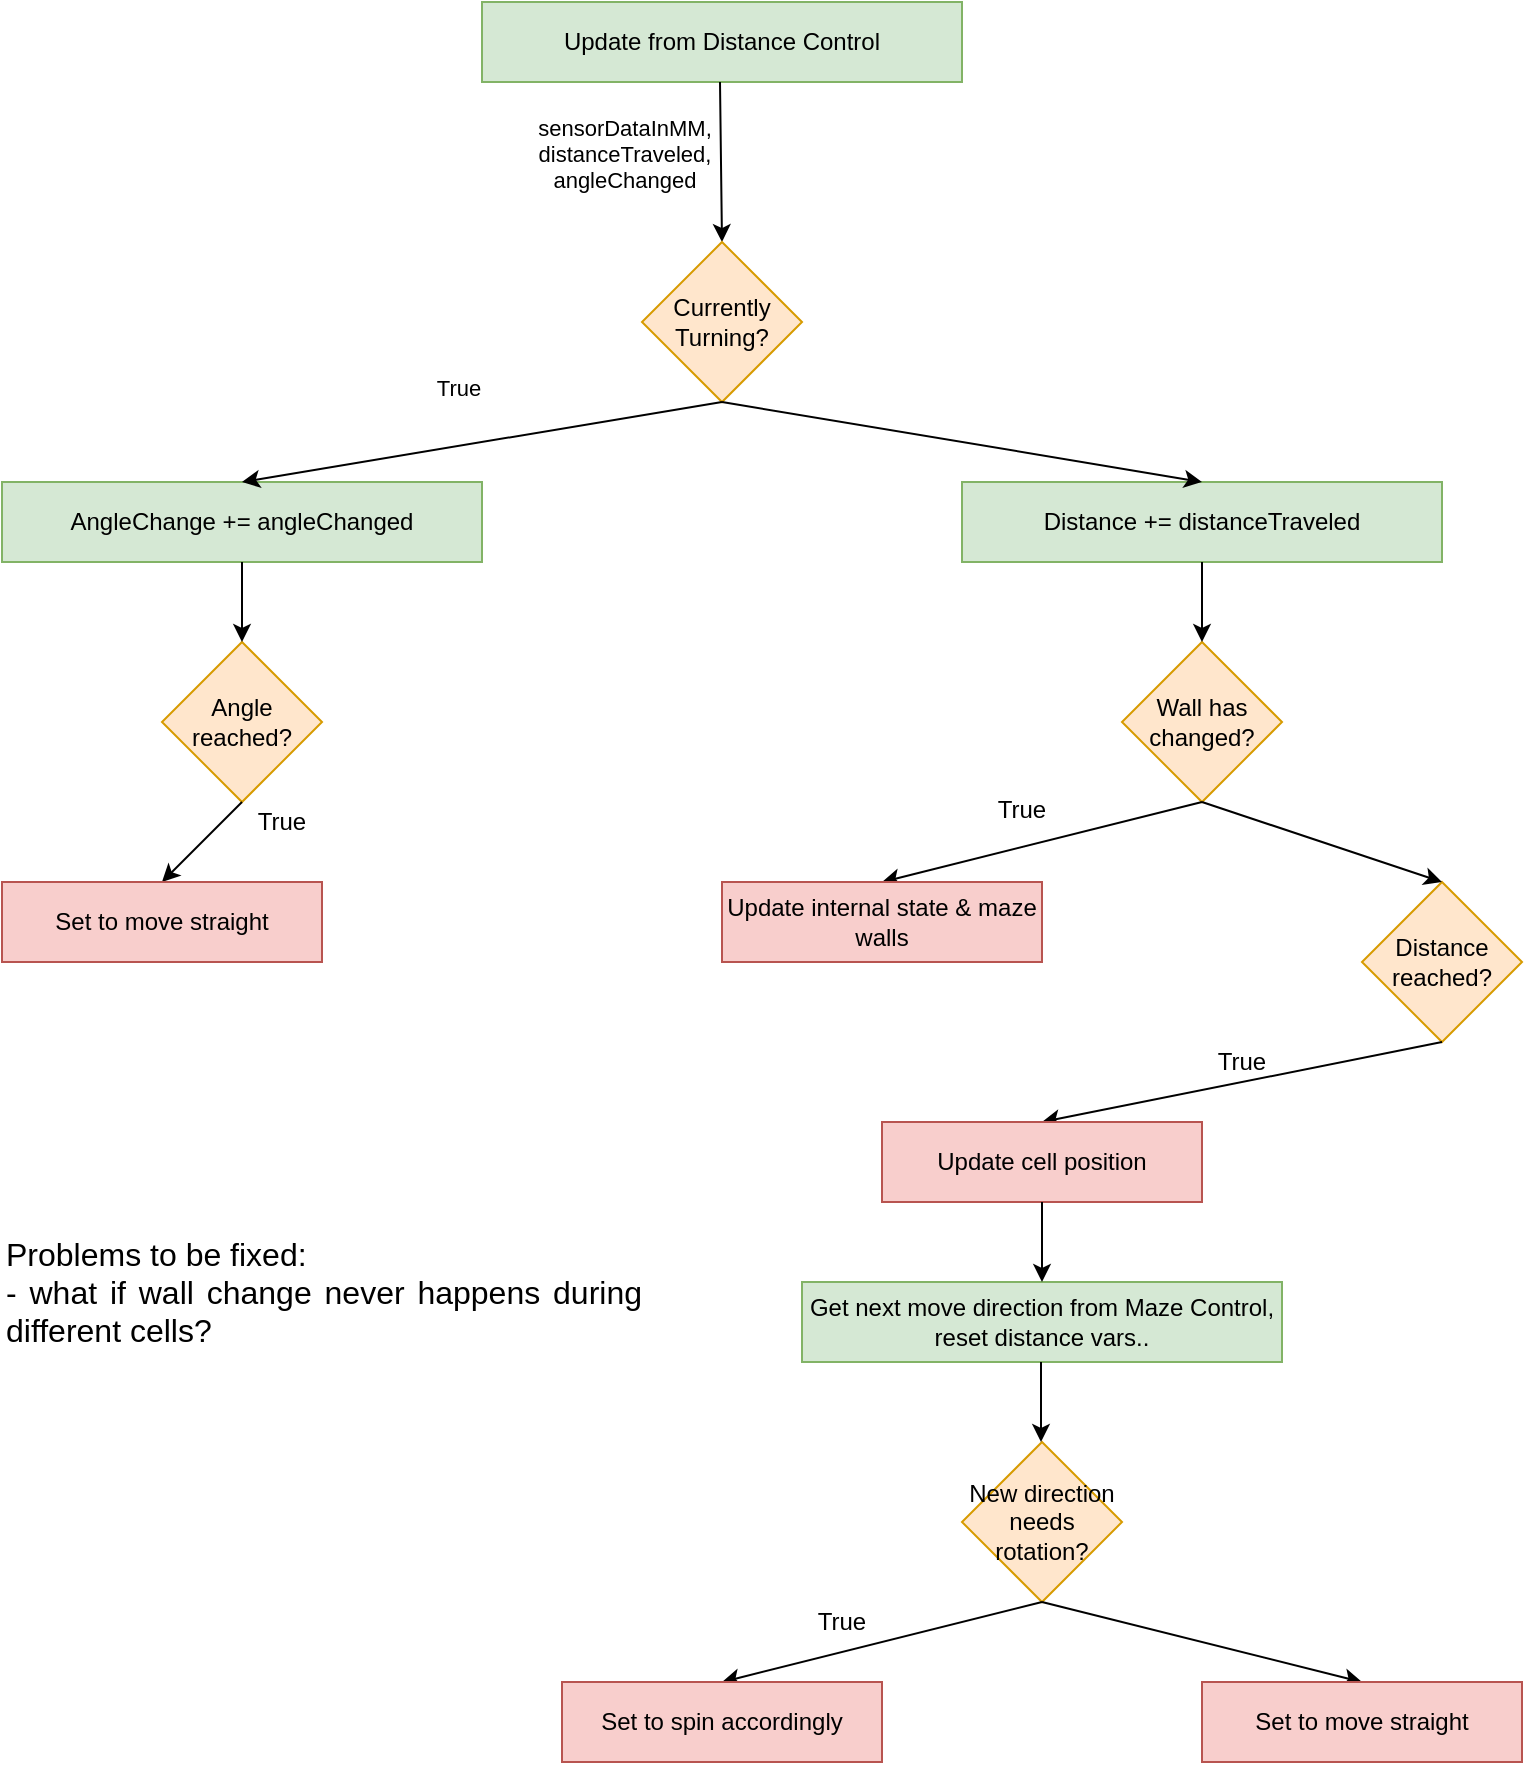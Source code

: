<mxfile version="14.4.7"><diagram id="zhvrsy8GT4eVC54TQwAV" name="Page-1"><mxGraphModel dx="1422" dy="763" grid="1" gridSize="10" guides="1" tooltips="1" connect="1" arrows="1" fold="1" page="1" pageScale="1" pageWidth="850" pageHeight="1100" math="0" shadow="0"><root><mxCell id="0"/><mxCell id="1" parent="0"/><mxCell id="CDTs4MyFWM2ux_Y4oE1e-9" value="Update from Distance Control" style="rounded=0;whiteSpace=wrap;html=1;fillColor=#d5e8d4;strokeColor=#82b366;" vertex="1" parent="1"><mxGeometry x="280" y="40" width="240" height="40" as="geometry"/></mxCell><mxCell id="CDTs4MyFWM2ux_Y4oE1e-18" style="edgeStyle=orthogonalEdgeStyle;rounded=0;orthogonalLoop=1;jettySize=auto;html=1;exitX=0.5;exitY=1;exitDx=0;exitDy=0;entryX=0.5;entryY=0;entryDx=0;entryDy=0;" edge="1" parent="1" target="CDTs4MyFWM2ux_Y4oE1e-21"><mxGeometry relative="1" as="geometry"><mxPoint x="399" y="80" as="sourcePoint"/><mxPoint x="400" y="210" as="targetPoint"/></mxGeometry></mxCell><mxCell id="CDTs4MyFWM2ux_Y4oE1e-19" value="&lt;div&gt;sensorDataInMM, &lt;br&gt;&lt;/div&gt;&lt;div&gt;distanceTraveled, &lt;br&gt;&lt;/div&gt;&lt;div&gt;angleChanged&lt;br&gt;&lt;/div&gt;" style="edgeLabel;html=1;align=center;verticalAlign=middle;resizable=0;points=[];" vertex="1" connectable="0" parent="CDTs4MyFWM2ux_Y4oE1e-18"><mxGeometry x="-0.122" y="1" relative="1" as="geometry"><mxPoint x="-50" as="offset"/></mxGeometry></mxCell><mxCell id="CDTs4MyFWM2ux_Y4oE1e-21" value="Currently Turning?" style="rhombus;whiteSpace=wrap;html=1;rounded=0;fillColor=#ffe6cc;strokeColor=#d79b00;" vertex="1" parent="1"><mxGeometry x="360" y="160" width="80" height="80" as="geometry"/></mxCell><mxCell id="CDTs4MyFWM2ux_Y4oE1e-22" value="AngleChange += angleChanged" style="rounded=0;whiteSpace=wrap;html=1;fillColor=#d5e8d4;strokeColor=#82b366;" vertex="1" parent="1"><mxGeometry x="40" y="280" width="240" height="40" as="geometry"/></mxCell><mxCell id="CDTs4MyFWM2ux_Y4oE1e-23" value="" style="endArrow=classic;html=1;exitX=0.5;exitY=1;exitDx=0;exitDy=0;entryX=0.5;entryY=0;entryDx=0;entryDy=0;" edge="1" parent="1" source="CDTs4MyFWM2ux_Y4oE1e-21" target="CDTs4MyFWM2ux_Y4oE1e-22"><mxGeometry width="50" height="50" relative="1" as="geometry"><mxPoint x="360" y="290" as="sourcePoint"/><mxPoint x="410" y="240" as="targetPoint"/></mxGeometry></mxCell><mxCell id="CDTs4MyFWM2ux_Y4oE1e-24" value="True" style="edgeLabel;html=1;align=center;verticalAlign=middle;resizable=0;points=[];" vertex="1" connectable="0" parent="1"><mxGeometry x="270" y="272" as="geometry"><mxPoint x="-2" y="-39" as="offset"/></mxGeometry></mxCell><mxCell id="CDTs4MyFWM2ux_Y4oE1e-25" value="Distance += distanceTraveled" style="rounded=0;whiteSpace=wrap;html=1;fillColor=#d5e8d4;strokeColor=#82b366;" vertex="1" parent="1"><mxGeometry x="520" y="280" width="240" height="40" as="geometry"/></mxCell><mxCell id="CDTs4MyFWM2ux_Y4oE1e-26" value="" style="endArrow=classic;html=1;exitX=0.5;exitY=1;exitDx=0;exitDy=0;entryX=0.5;entryY=0;entryDx=0;entryDy=0;" edge="1" parent="1" target="CDTs4MyFWM2ux_Y4oE1e-25" source="CDTs4MyFWM2ux_Y4oE1e-21"><mxGeometry width="50" height="50" relative="1" as="geometry"><mxPoint x="380" y="220" as="sourcePoint"/><mxPoint x="410" y="240" as="targetPoint"/></mxGeometry></mxCell><mxCell id="CDTs4MyFWM2ux_Y4oE1e-27" value="Angle reached?" style="rhombus;whiteSpace=wrap;html=1;rounded=0;fillColor=#ffe6cc;strokeColor=#d79b00;" vertex="1" parent="1"><mxGeometry x="120" y="360" width="80" height="80" as="geometry"/></mxCell><mxCell id="CDTs4MyFWM2ux_Y4oE1e-28" value="" style="endArrow=classic;html=1;exitX=0.5;exitY=1;exitDx=0;exitDy=0;entryX=0.5;entryY=0;entryDx=0;entryDy=0;" edge="1" parent="1" source="CDTs4MyFWM2ux_Y4oE1e-22" target="CDTs4MyFWM2ux_Y4oE1e-27"><mxGeometry width="50" height="50" relative="1" as="geometry"><mxPoint x="360" y="410" as="sourcePoint"/><mxPoint x="410" y="360" as="targetPoint"/></mxGeometry></mxCell><mxCell id="CDTs4MyFWM2ux_Y4oE1e-29" value="" style="endArrow=classic;html=1;exitX=0.5;exitY=1;exitDx=0;exitDy=0;entryX=0.5;entryY=0;entryDx=0;entryDy=0;" edge="1" parent="1" source="CDTs4MyFWM2ux_Y4oE1e-27" target="CDTs4MyFWM2ux_Y4oE1e-30"><mxGeometry width="50" height="50" relative="1" as="geometry"><mxPoint x="360" y="410" as="sourcePoint"/><mxPoint x="160" y="490" as="targetPoint"/></mxGeometry></mxCell><mxCell id="CDTs4MyFWM2ux_Y4oE1e-30" value="Set to move straight" style="rounded=0;whiteSpace=wrap;html=1;fillColor=#f8cecc;strokeColor=#b85450;" vertex="1" parent="1"><mxGeometry x="40" y="480" width="160" height="40" as="geometry"/></mxCell><mxCell id="CDTs4MyFWM2ux_Y4oE1e-31" value="True" style="text;html=1;strokeColor=none;fillColor=none;align=center;verticalAlign=middle;whiteSpace=wrap;rounded=0;" vertex="1" parent="1"><mxGeometry x="160" y="440" width="40" height="20" as="geometry"/></mxCell><mxCell id="CDTs4MyFWM2ux_Y4oE1e-32" value="Wall has changed?" style="rhombus;whiteSpace=wrap;html=1;rounded=0;fillColor=#ffe6cc;strokeColor=#d79b00;" vertex="1" parent="1"><mxGeometry x="600" y="360" width="80" height="80" as="geometry"/></mxCell><mxCell id="CDTs4MyFWM2ux_Y4oE1e-33" value="" style="endArrow=classic;html=1;exitX=0.5;exitY=1;exitDx=0;exitDy=0;entryX=0.5;entryY=0;entryDx=0;entryDy=0;" edge="1" parent="1" target="CDTs4MyFWM2ux_Y4oE1e-32"><mxGeometry width="50" height="50" relative="1" as="geometry"><mxPoint x="640" y="320" as="sourcePoint"/><mxPoint x="890" y="360" as="targetPoint"/></mxGeometry></mxCell><mxCell id="CDTs4MyFWM2ux_Y4oE1e-34" value="" style="endArrow=classic;html=1;exitX=0.5;exitY=1;exitDx=0;exitDy=0;entryX=0.5;entryY=0;entryDx=0;entryDy=0;" edge="1" parent="1" source="CDTs4MyFWM2ux_Y4oE1e-32" target="CDTs4MyFWM2ux_Y4oE1e-35"><mxGeometry width="50" height="50" relative="1" as="geometry"><mxPoint x="840" y="410" as="sourcePoint"/><mxPoint x="640" y="490" as="targetPoint"/></mxGeometry></mxCell><mxCell id="CDTs4MyFWM2ux_Y4oE1e-35" value="Update internal state &amp;amp; maze walls" style="rounded=0;whiteSpace=wrap;html=1;fillColor=#f8cecc;strokeColor=#b85450;" vertex="1" parent="1"><mxGeometry x="400" y="480" width="160" height="40" as="geometry"/></mxCell><mxCell id="CDTs4MyFWM2ux_Y4oE1e-36" value="True" style="text;html=1;strokeColor=none;fillColor=none;align=center;verticalAlign=middle;whiteSpace=wrap;rounded=0;" vertex="1" parent="1"><mxGeometry x="530" y="434" width="40" height="20" as="geometry"/></mxCell><mxCell id="CDTs4MyFWM2ux_Y4oE1e-38" value="Distance reached?" style="rhombus;whiteSpace=wrap;html=1;rounded=0;fillColor=#ffe6cc;strokeColor=#d79b00;" vertex="1" parent="1"><mxGeometry x="720" y="480" width="80" height="80" as="geometry"/></mxCell><mxCell id="CDTs4MyFWM2ux_Y4oE1e-39" value="" style="endArrow=classic;html=1;exitX=0.5;exitY=1;exitDx=0;exitDy=0;entryX=0.5;entryY=0;entryDx=0;entryDy=0;" edge="1" parent="1" source="CDTs4MyFWM2ux_Y4oE1e-32" target="CDTs4MyFWM2ux_Y4oE1e-38"><mxGeometry width="50" height="50" relative="1" as="geometry"><mxPoint x="400" y="490" as="sourcePoint"/><mxPoint x="450" y="440" as="targetPoint"/></mxGeometry></mxCell><mxCell id="CDTs4MyFWM2ux_Y4oE1e-40" value="" style="endArrow=classic;html=1;exitX=0.5;exitY=1;exitDx=0;exitDy=0;entryX=0.5;entryY=0;entryDx=0;entryDy=0;" edge="1" parent="1" target="CDTs4MyFWM2ux_Y4oE1e-41"><mxGeometry width="50" height="50" relative="1" as="geometry"><mxPoint x="760" y="560" as="sourcePoint"/><mxPoint x="760" y="610" as="targetPoint"/></mxGeometry></mxCell><mxCell id="CDTs4MyFWM2ux_Y4oE1e-41" value="Update cell position" style="rounded=0;whiteSpace=wrap;html=1;fillColor=#f8cecc;strokeColor=#b85450;" vertex="1" parent="1"><mxGeometry x="480" y="600" width="160" height="40" as="geometry"/></mxCell><mxCell id="CDTs4MyFWM2ux_Y4oE1e-42" value="True" style="text;html=1;strokeColor=none;fillColor=none;align=center;verticalAlign=middle;whiteSpace=wrap;rounded=0;" vertex="1" parent="1"><mxGeometry x="640" y="560" width="40" height="20" as="geometry"/></mxCell><mxCell id="CDTs4MyFWM2ux_Y4oE1e-43" value="&lt;div&gt;Get next move direction from Maze Control, reset distance vars..&lt;/div&gt;" style="rounded=0;whiteSpace=wrap;html=1;fillColor=#d5e8d4;strokeColor=#82b366;" vertex="1" parent="1"><mxGeometry x="440" y="680" width="240" height="40" as="geometry"/></mxCell><mxCell id="CDTs4MyFWM2ux_Y4oE1e-44" value="" style="endArrow=classic;html=1;exitX=0.5;exitY=1;exitDx=0;exitDy=0;entryX=0.5;entryY=0;entryDx=0;entryDy=0;" edge="1" parent="1" source="CDTs4MyFWM2ux_Y4oE1e-41" target="CDTs4MyFWM2ux_Y4oE1e-43"><mxGeometry width="50" height="50" relative="1" as="geometry"><mxPoint x="400" y="630" as="sourcePoint"/><mxPoint x="450" y="580" as="targetPoint"/></mxGeometry></mxCell><mxCell id="CDTs4MyFWM2ux_Y4oE1e-45" value="New direction needs rotation?" style="rhombus;whiteSpace=wrap;html=1;rounded=0;fillColor=#ffe6cc;strokeColor=#d79b00;" vertex="1" parent="1"><mxGeometry x="520" y="760" width="80" height="80" as="geometry"/></mxCell><mxCell id="CDTs4MyFWM2ux_Y4oE1e-46" value="" style="endArrow=classic;html=1;exitX=0.5;exitY=1;exitDx=0;exitDy=0;entryX=0.5;entryY=0;entryDx=0;entryDy=0;" edge="1" parent="1"><mxGeometry width="50" height="50" relative="1" as="geometry"><mxPoint x="559.5" y="720" as="sourcePoint"/><mxPoint x="559.5" y="760" as="targetPoint"/></mxGeometry></mxCell><mxCell id="CDTs4MyFWM2ux_Y4oE1e-47" value="&lt;div style=&quot;font-size: 16px&quot; align=&quot;justify&quot;&gt;&lt;font style=&quot;font-size: 16px&quot;&gt;Problems to be fixed:&lt;/font&gt;&lt;/div&gt;&lt;div style=&quot;font-size: 16px&quot; align=&quot;justify&quot;&gt;&lt;font style=&quot;font-size: 16px&quot;&gt;- what if wall change never happens during different cells?&lt;br&gt;&lt;/font&gt;&lt;/div&gt;" style="text;html=1;strokeColor=none;fillColor=none;align=left;verticalAlign=middle;whiteSpace=wrap;rounded=0;" vertex="1" parent="1"><mxGeometry x="40" y="560" width="320" height="250" as="geometry"/></mxCell><mxCell id="CDTs4MyFWM2ux_Y4oE1e-48" value="" style="endArrow=classic;html=1;exitX=0.5;exitY=1;exitDx=0;exitDy=0;entryX=0.5;entryY=0;entryDx=0;entryDy=0;" edge="1" parent="1" target="CDTs4MyFWM2ux_Y4oE1e-49"><mxGeometry width="50" height="50" relative="1" as="geometry"><mxPoint x="560" y="840" as="sourcePoint"/><mxPoint x="560" y="890" as="targetPoint"/></mxGeometry></mxCell><mxCell id="CDTs4MyFWM2ux_Y4oE1e-49" value="Set to spin accordingly" style="rounded=0;whiteSpace=wrap;html=1;fillColor=#f8cecc;strokeColor=#b85450;" vertex="1" parent="1"><mxGeometry x="320" y="880" width="160" height="40" as="geometry"/></mxCell><mxCell id="CDTs4MyFWM2ux_Y4oE1e-50" value="True" style="text;html=1;strokeColor=none;fillColor=none;align=center;verticalAlign=middle;whiteSpace=wrap;rounded=0;" vertex="1" parent="1"><mxGeometry x="440" y="840" width="40" height="20" as="geometry"/></mxCell><mxCell id="CDTs4MyFWM2ux_Y4oE1e-51" value="" style="endArrow=classic;html=1;entryX=0.5;entryY=0;entryDx=0;entryDy=0;exitX=0.5;exitY=1;exitDx=0;exitDy=0;" edge="1" parent="1" target="CDTs4MyFWM2ux_Y4oE1e-52" source="CDTs4MyFWM2ux_Y4oE1e-45"><mxGeometry width="50" height="50" relative="1" as="geometry"><mxPoint x="590" y="870" as="sourcePoint"/><mxPoint x="830" y="1010" as="targetPoint"/></mxGeometry></mxCell><mxCell id="CDTs4MyFWM2ux_Y4oE1e-52" value="Set to move straight" style="rounded=0;whiteSpace=wrap;html=1;fillColor=#f8cecc;strokeColor=#b85450;" vertex="1" parent="1"><mxGeometry x="640" y="880" width="160" height="40" as="geometry"/></mxCell></root></mxGraphModel></diagram></mxfile>